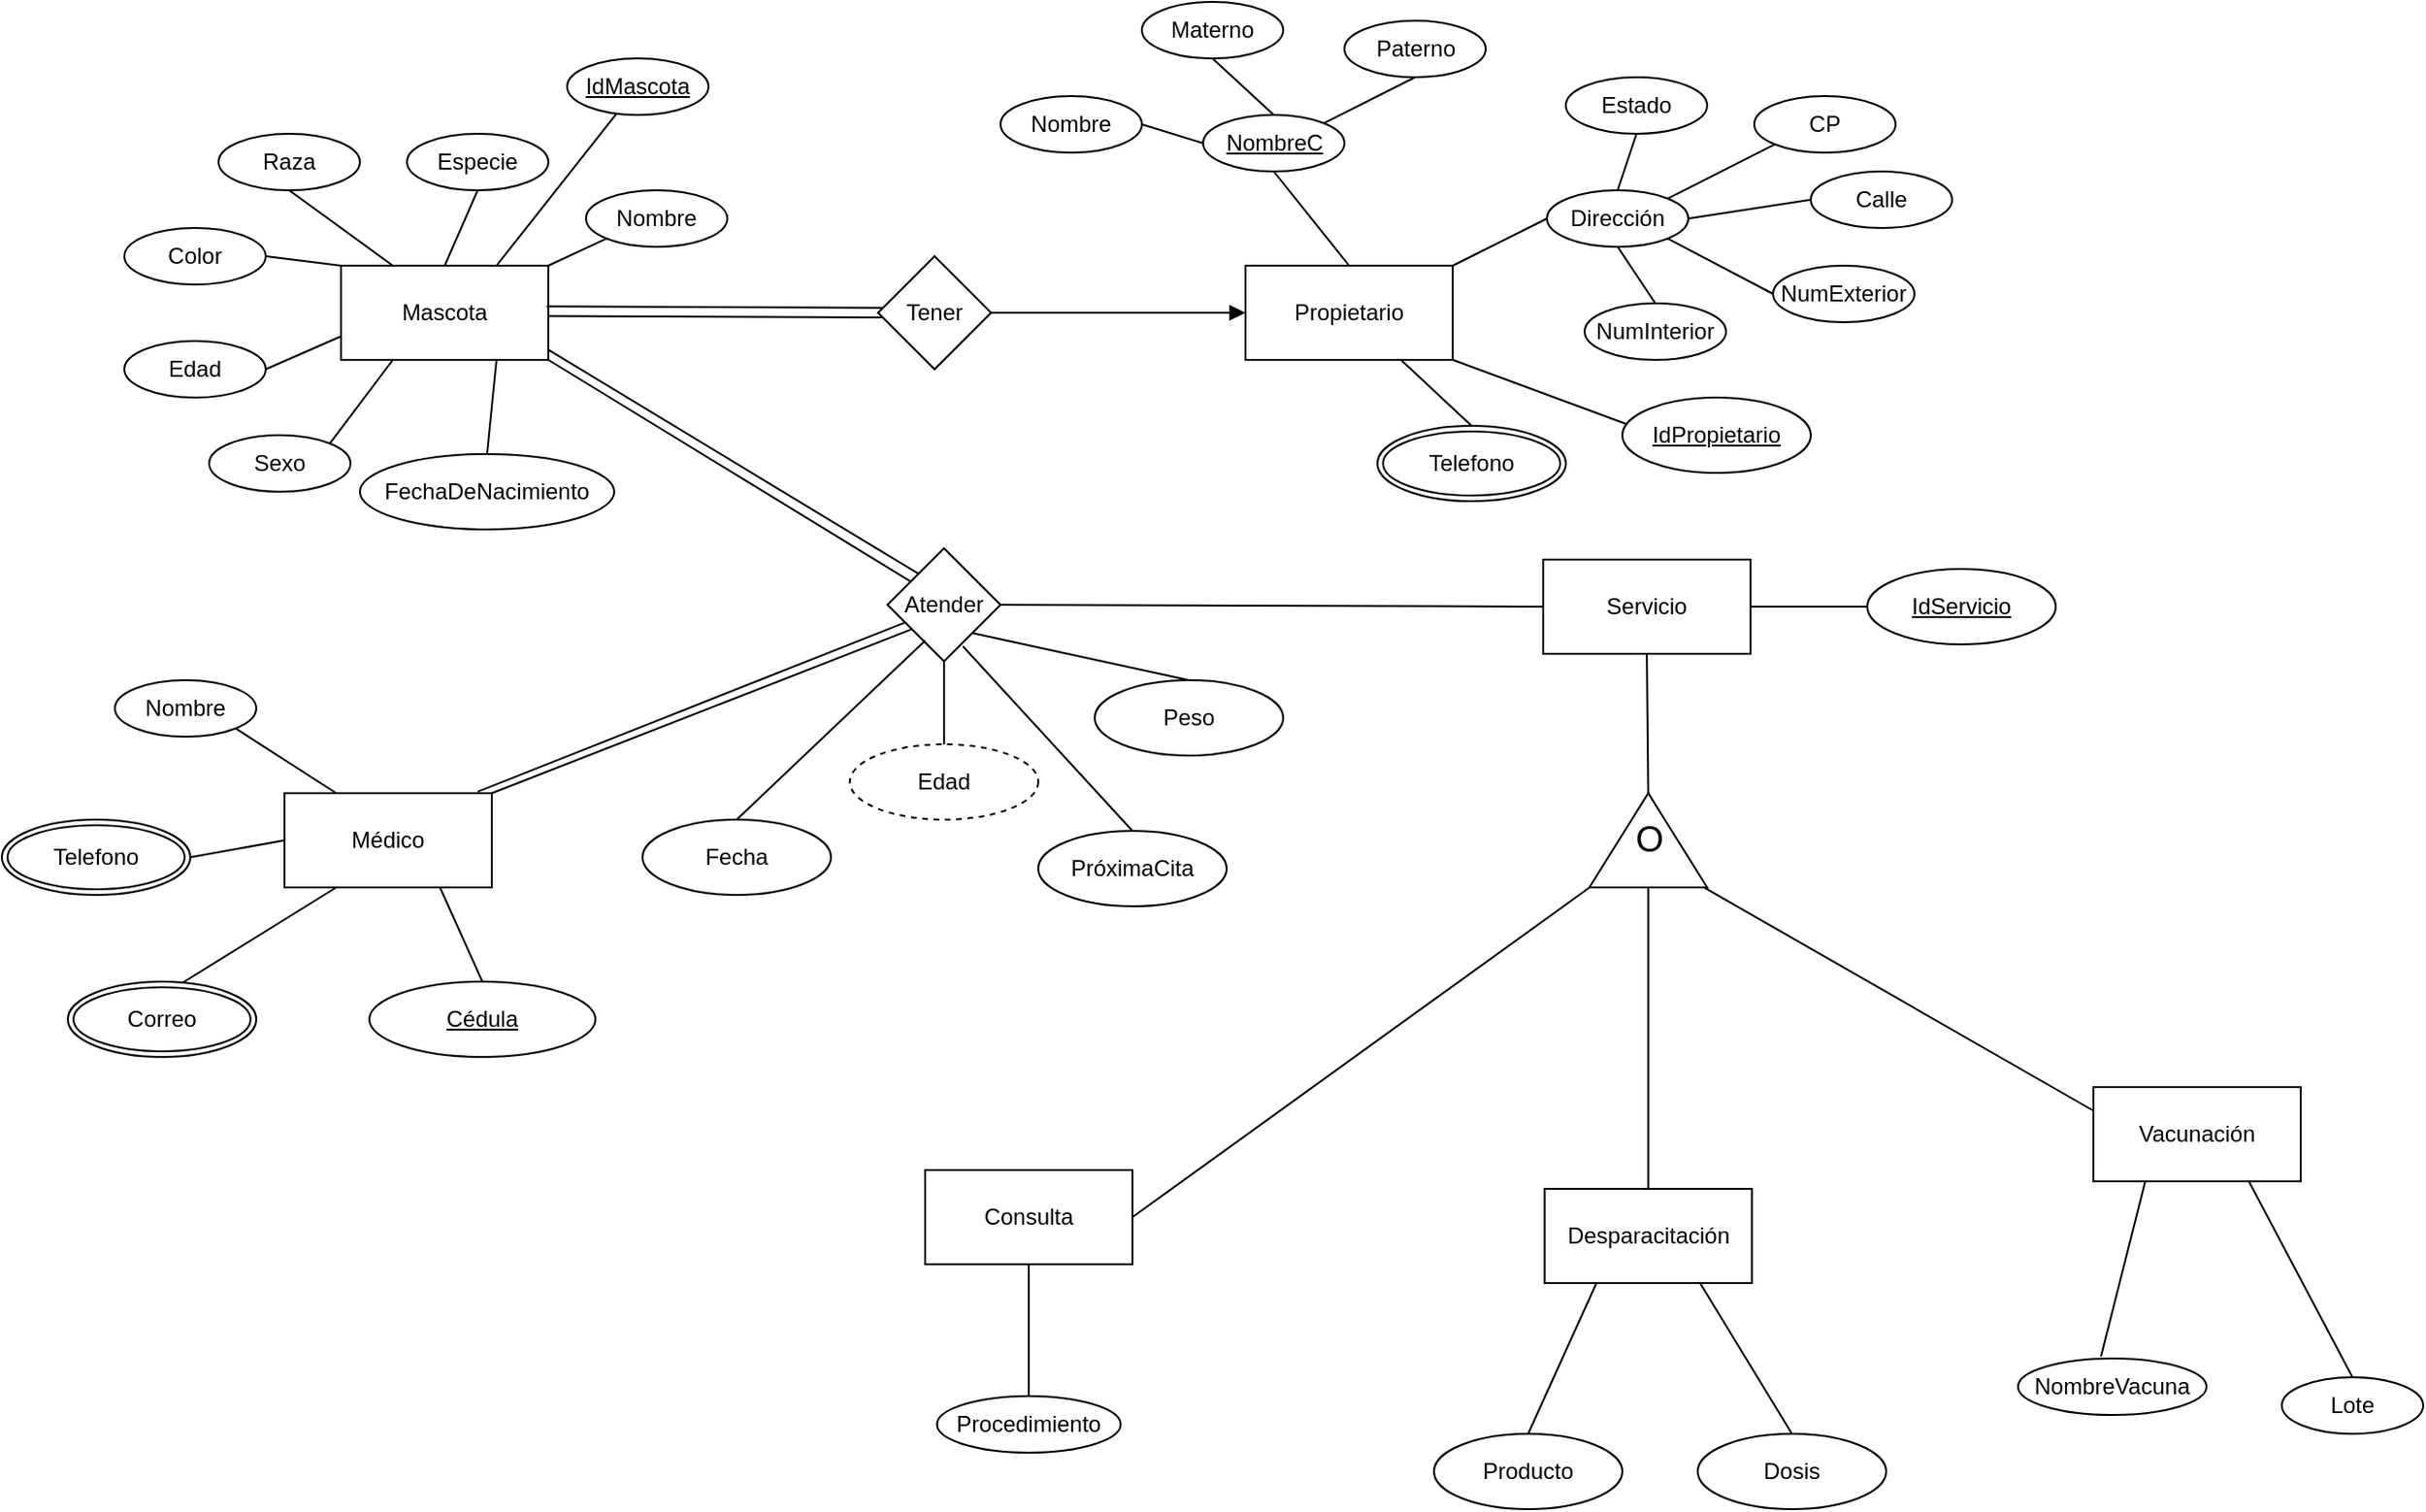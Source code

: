 <mxfile version="24.7.8">
  <diagram name="Página-1" id="Kzz4A9cAKwC3pgu_2hy6">
    <mxGraphModel dx="1114" dy="1491" grid="1" gridSize="10" guides="1" tooltips="1" connect="1" arrows="1" fold="1" page="1" pageScale="1" pageWidth="1169" pageHeight="827" math="0" shadow="0">
      <root>
        <mxCell id="0" />
        <mxCell id="1" parent="0" />
        <mxCell id="6s5KsR02kv11YuWBgW1L-2" value="Mascota" style="html=1;whiteSpace=wrap;fillColor=none;" parent="1" vertex="1">
          <mxGeometry x="200" y="120" width="110" height="50" as="geometry" />
        </mxCell>
        <mxCell id="6s5KsR02kv11YuWBgW1L-3" value="Médico" style="html=1;whiteSpace=wrap;fillColor=none;" parent="1" vertex="1">
          <mxGeometry x="170" y="400" width="110" height="50" as="geometry" />
        </mxCell>
        <mxCell id="6s5KsR02kv11YuWBgW1L-4" value="Propietario" style="html=1;whiteSpace=wrap;fillColor=none;" parent="1" vertex="1">
          <mxGeometry x="680" y="120" width="110" height="50" as="geometry" />
        </mxCell>
        <mxCell id="6s5KsR02kv11YuWBgW1L-6" value="Nombre" style="ellipse;whiteSpace=wrap;html=1;fillColor=none;" parent="1" vertex="1">
          <mxGeometry x="330" y="80" width="75" height="30" as="geometry" />
        </mxCell>
        <mxCell id="6s5KsR02kv11YuWBgW1L-7" value="Especie" style="ellipse;whiteSpace=wrap;html=1;fillColor=none;" parent="1" vertex="1">
          <mxGeometry x="235" y="50" width="75" height="30" as="geometry" />
        </mxCell>
        <mxCell id="6s5KsR02kv11YuWBgW1L-9" value="Raza" style="ellipse;whiteSpace=wrap;html=1;fillColor=none;" parent="1" vertex="1">
          <mxGeometry x="135" y="50" width="75" height="30" as="geometry" />
        </mxCell>
        <mxCell id="6s5KsR02kv11YuWBgW1L-10" value="Color&lt;span style=&quot;color: rgba(0, 0, 0, 0); font-family: monospace; font-size: 0px; text-align: start; text-wrap: nowrap;&quot;&gt;%3CmxGraphModel%3E%3Croot%3E%3CmxCell%20id%3D%220%22%2F%3E%3CmxCell%20id%3D%221%22%20parent%3D%220%22%2F%3E%3CmxCell%20id%3D%222%22%20value%3D%22Nombre%22%20style%3D%22ellipse%3BwhiteSpace%3Dwrap%3Bhtml%3D1%3BfillColor%3Dnone%3B%22%20vertex%3D%221%22%20parent%3D%221%22%3E%3CmxGeometry%20x%3D%22185%22%20y%3D%2260%22%20width%3D%2275%22%20height%3D%2230%22%20as%3D%22geometry%22%2F%3E%3C%2FmxCell%3E%3C%2Froot%3E%3C%2FmxGraphModel%3E&lt;/span&gt;" style="ellipse;whiteSpace=wrap;html=1;fillColor=none;" parent="1" vertex="1">
          <mxGeometry x="85" y="100" width="75" height="30" as="geometry" />
        </mxCell>
        <mxCell id="6s5KsR02kv11YuWBgW1L-11" value="Sexo" style="ellipse;whiteSpace=wrap;html=1;fillColor=none;" parent="1" vertex="1">
          <mxGeometry x="130" y="210" width="75" height="30" as="geometry" />
        </mxCell>
        <mxCell id="6s5KsR02kv11YuWBgW1L-12" value="FechaDeNacimiento" style="ellipse;whiteSpace=wrap;html=1;fillColor=none;" parent="1" vertex="1">
          <mxGeometry x="210" y="220" width="135" height="40" as="geometry" />
        </mxCell>
        <mxCell id="6s5KsR02kv11YuWBgW1L-13" value="Edad" style="ellipse;whiteSpace=wrap;html=1;fillColor=none;" parent="1" vertex="1">
          <mxGeometry x="85" y="160" width="75" height="30" as="geometry" />
        </mxCell>
        <mxCell id="6s5KsR02kv11YuWBgW1L-14" value="&lt;u&gt;NombreC&lt;/u&gt;" style="ellipse;whiteSpace=wrap;html=1;fillColor=none;" parent="1" vertex="1">
          <mxGeometry x="657.5" y="40" width="75" height="30" as="geometry" />
        </mxCell>
        <mxCell id="6s5KsR02kv11YuWBgW1L-16" value="Dirección&lt;span style=&quot;color: rgba(0, 0, 0, 0); font-family: monospace; font-size: 0px; text-align: start; text-wrap: nowrap;&quot;&gt;%3CmxGraphModel%3E%3Croot%3E%3CmxCell%20id%3D%220%22%2F%3E%3CmxCell%20id%3D%221%22%20parent%3D%220%22%2F%3E%3CmxCell%20id%3D%222%22%20value%3D%22Nombre%22%20style%3D%22ellipse%3BwhiteSpace%3Dwrap%3Bhtml%3D1%3BfillColor%3Dnone%3B%22%20vertex%3D%221%22%20parent%3D%221%22%3E%3CmxGeometry%20x%3D%22660%22%20y%3D%2260%22%20width%3D%2275%22%20height%3D%2230%22%20as%3D%22geometry%22%2F%3E%3C%2FmxCell%3E%3C%2Froot%3E%3C%2FmxGraphModel%3E&lt;/span&gt;" style="ellipse;whiteSpace=wrap;html=1;fillColor=none;" parent="1" vertex="1">
          <mxGeometry x="840" y="80" width="75" height="30" as="geometry" />
        </mxCell>
        <mxCell id="6s5KsR02kv11YuWBgW1L-20" value="Nombre" style="ellipse;whiteSpace=wrap;html=1;fillColor=none;" parent="1" vertex="1">
          <mxGeometry x="80" y="340" width="75" height="30" as="geometry" />
        </mxCell>
        <mxCell id="6s5KsR02kv11YuWBgW1L-21" value="&lt;u&gt;Cédula&lt;/u&gt;" style="ellipse;whiteSpace=wrap;html=1;fillColor=none;" parent="1" vertex="1">
          <mxGeometry x="215" y="500" width="120" height="40" as="geometry" />
        </mxCell>
        <mxCell id="OG9TC6bBEFWWvDzXNbHQ-10" style="edgeStyle=orthogonalEdgeStyle;rounded=0;orthogonalLoop=1;jettySize=auto;html=1;entryX=0;entryY=0.5;entryDx=0;entryDy=0;endArrow=none;endFill=0;" edge="1" parent="1" source="6s5KsR02kv11YuWBgW1L-25" target="OG9TC6bBEFWWvDzXNbHQ-9">
          <mxGeometry relative="1" as="geometry">
            <Array as="points">
              <mxPoint x="970" y="301" />
              <mxPoint x="970" y="301" />
            </Array>
          </mxGeometry>
        </mxCell>
        <mxCell id="6s5KsR02kv11YuWBgW1L-25" value="Servicio" style="html=1;whiteSpace=wrap;fillColor=none;" parent="1" vertex="1">
          <mxGeometry x="838" y="276" width="110" height="50" as="geometry" />
        </mxCell>
        <mxCell id="6s5KsR02kv11YuWBgW1L-26" value="&lt;font style=&quot;font-size: 19px;&quot;&gt;O&lt;/font&gt;" style="triangle;whiteSpace=wrap;html=1;direction=north;fillColor=none;" parent="1" vertex="1">
          <mxGeometry x="862.5" y="400" width="62.5" height="50" as="geometry" />
        </mxCell>
        <mxCell id="6s5KsR02kv11YuWBgW1L-29" value="Consulta" style="html=1;whiteSpace=wrap;fillColor=none;" parent="1" vertex="1">
          <mxGeometry x="510" y="600" width="110" height="50" as="geometry" />
        </mxCell>
        <mxCell id="6s5KsR02kv11YuWBgW1L-30" value="Nombre" style="ellipse;whiteSpace=wrap;html=1;fillColor=none;" parent="1" vertex="1">
          <mxGeometry x="550" y="30" width="75" height="30" as="geometry" />
        </mxCell>
        <mxCell id="6s5KsR02kv11YuWBgW1L-31" value="Materno" style="ellipse;whiteSpace=wrap;html=1;fillColor=none;" parent="1" vertex="1">
          <mxGeometry x="625" y="-20" width="75" height="30" as="geometry" />
        </mxCell>
        <mxCell id="6s5KsR02kv11YuWBgW1L-32" value="Paterno" style="ellipse;whiteSpace=wrap;html=1;fillColor=none;" parent="1" vertex="1">
          <mxGeometry x="732.5" y="-10" width="75" height="30" as="geometry" />
        </mxCell>
        <mxCell id="6s5KsR02kv11YuWBgW1L-34" value="Desparacitación" style="html=1;whiteSpace=wrap;fillColor=none;" parent="1" vertex="1">
          <mxGeometry x="838.75" y="610" width="110" height="50" as="geometry" />
        </mxCell>
        <mxCell id="6s5KsR02kv11YuWBgW1L-35" value="Vacunación" style="html=1;whiteSpace=wrap;fillColor=none;" parent="1" vertex="1">
          <mxGeometry x="1130" y="556" width="110" height="50" as="geometry" />
        </mxCell>
        <mxCell id="6s5KsR02kv11YuWBgW1L-39" value="Procedimiento" style="ellipse;whiteSpace=wrap;html=1;fillColor=none;" parent="1" vertex="1">
          <mxGeometry x="516.25" y="720" width="97.5" height="30" as="geometry" />
        </mxCell>
        <mxCell id="6s5KsR02kv11YuWBgW1L-48" value="Lote&lt;span style=&quot;color: rgba(0, 0, 0, 0); font-family: monospace; font-size: 0px; text-align: start; text-wrap: nowrap;&quot;&gt;%3CmxGraphModel%3E%3Croot%3E%3CmxCell%20id%3D%220%22%2F%3E%3CmxCell%20id%3D%221%22%20parent%3D%220%22%2F%3E%3CmxCell%20id%3D%222%22%20value%3D%22Fecha%22%20style%3D%22ellipse%3BwhiteSpace%3Dwrap%3Bhtml%3D1%3BfillColor%3Dnone%3B%22%20vertex%3D%221%22%20parent%3D%221%22%3E%3CmxGeometry%20x%3D%221110%22%20y%3D%22240%22%20width%3D%2275%22%20height%3D%2230%22%20as%3D%22geometry%22%2F%3E%3C%2FmxCell%3E%3C%2Froot%3E%3C%2FmxGraphModel%3E&lt;/span&gt;" style="ellipse;whiteSpace=wrap;html=1;fillColor=none;" parent="1" vertex="1">
          <mxGeometry x="1230" y="710" width="75" height="30" as="geometry" />
        </mxCell>
        <mxCell id="6s5KsR02kv11YuWBgW1L-52" value="NombreVacuna" style="ellipse;whiteSpace=wrap;html=1;fillColor=none;" parent="1" vertex="1">
          <mxGeometry x="1090" y="700" width="100" height="30" as="geometry" />
        </mxCell>
        <mxCell id="6s5KsR02kv11YuWBgW1L-53" value="Estado" style="ellipse;whiteSpace=wrap;html=1;fillColor=none;" parent="1" vertex="1">
          <mxGeometry x="850" y="20" width="75" height="30" as="geometry" />
        </mxCell>
        <mxCell id="6s5KsR02kv11YuWBgW1L-54" value="CP" style="ellipse;whiteSpace=wrap;html=1;fillColor=none;" parent="1" vertex="1">
          <mxGeometry x="950" y="30" width="75" height="30" as="geometry" />
        </mxCell>
        <mxCell id="6s5KsR02kv11YuWBgW1L-55" value="Calle" style="ellipse;whiteSpace=wrap;html=1;fillColor=none;" parent="1" vertex="1">
          <mxGeometry x="980" y="70" width="75" height="30" as="geometry" />
        </mxCell>
        <mxCell id="6s5KsR02kv11YuWBgW1L-56" value="NumInterior" style="ellipse;whiteSpace=wrap;html=1;fillColor=none;" parent="1" vertex="1">
          <mxGeometry x="860" y="140" width="75" height="30" as="geometry" />
        </mxCell>
        <mxCell id="6s5KsR02kv11YuWBgW1L-57" value="NumExterior" style="ellipse;whiteSpace=wrap;html=1;fillColor=none;" parent="1" vertex="1">
          <mxGeometry x="960" y="120" width="75" height="30" as="geometry" />
        </mxCell>
        <mxCell id="6s5KsR02kv11YuWBgW1L-58" value="" style="endArrow=none;html=1;rounded=0;entryX=0.5;entryY=1;entryDx=0;entryDy=0;exitX=1;exitY=0;exitDx=0;exitDy=0;" parent="1" source="6s5KsR02kv11YuWBgW1L-14" target="6s5KsR02kv11YuWBgW1L-32" edge="1">
          <mxGeometry width="50" height="50" relative="1" as="geometry">
            <mxPoint x="593.75" y="110" as="sourcePoint" />
            <mxPoint x="643.75" y="60" as="targetPoint" />
          </mxGeometry>
        </mxCell>
        <mxCell id="6s5KsR02kv11YuWBgW1L-59" value="" style="endArrow=none;html=1;rounded=0;exitX=0;exitY=0.5;exitDx=0;exitDy=0;entryX=1;entryY=0.5;entryDx=0;entryDy=0;" parent="1" source="6s5KsR02kv11YuWBgW1L-14" target="6s5KsR02kv11YuWBgW1L-30" edge="1">
          <mxGeometry width="50" height="50" relative="1" as="geometry">
            <mxPoint x="680" y="70" as="sourcePoint" />
            <mxPoint x="730" y="20" as="targetPoint" />
          </mxGeometry>
        </mxCell>
        <mxCell id="6s5KsR02kv11YuWBgW1L-60" value="" style="endArrow=none;html=1;rounded=0;entryX=0.5;entryY=1;entryDx=0;entryDy=0;exitX=0.5;exitY=0;exitDx=0;exitDy=0;" parent="1" source="6s5KsR02kv11YuWBgW1L-14" target="6s5KsR02kv11YuWBgW1L-31" edge="1">
          <mxGeometry width="50" height="50" relative="1" as="geometry">
            <mxPoint x="680" y="70" as="sourcePoint" />
            <mxPoint x="730" y="20" as="targetPoint" />
          </mxGeometry>
        </mxCell>
        <mxCell id="6s5KsR02kv11YuWBgW1L-61" value="" style="endArrow=none;html=1;rounded=0;entryX=0.5;entryY=1;entryDx=0;entryDy=0;exitX=0.5;exitY=0;exitDx=0;exitDy=0;" parent="1" source="6s5KsR02kv11YuWBgW1L-16" target="6s5KsR02kv11YuWBgW1L-53" edge="1">
          <mxGeometry width="50" height="50" relative="1" as="geometry">
            <mxPoint x="850" y="110" as="sourcePoint" />
            <mxPoint x="900" y="60" as="targetPoint" />
          </mxGeometry>
        </mxCell>
        <mxCell id="6s5KsR02kv11YuWBgW1L-62" value="" style="endArrow=none;html=1;rounded=0;entryX=0;entryY=1;entryDx=0;entryDy=0;exitX=1;exitY=0;exitDx=0;exitDy=0;" parent="1" source="6s5KsR02kv11YuWBgW1L-16" target="6s5KsR02kv11YuWBgW1L-54" edge="1">
          <mxGeometry width="50" height="50" relative="1" as="geometry">
            <mxPoint x="920" y="120" as="sourcePoint" />
            <mxPoint x="970" y="70" as="targetPoint" />
          </mxGeometry>
        </mxCell>
        <mxCell id="6s5KsR02kv11YuWBgW1L-63" value="" style="endArrow=none;html=1;rounded=0;entryX=0;entryY=0.5;entryDx=0;entryDy=0;exitX=1;exitY=0.5;exitDx=0;exitDy=0;" parent="1" source="6s5KsR02kv11YuWBgW1L-16" target="6s5KsR02kv11YuWBgW1L-55" edge="1">
          <mxGeometry width="50" height="50" relative="1" as="geometry">
            <mxPoint x="920" y="120" as="sourcePoint" />
            <mxPoint x="970" y="70" as="targetPoint" />
          </mxGeometry>
        </mxCell>
        <mxCell id="6s5KsR02kv11YuWBgW1L-64" value="" style="endArrow=none;html=1;rounded=0;exitX=1;exitY=1;exitDx=0;exitDy=0;entryX=0;entryY=0.5;entryDx=0;entryDy=0;" parent="1" source="6s5KsR02kv11YuWBgW1L-16" target="6s5KsR02kv11YuWBgW1L-57" edge="1">
          <mxGeometry width="50" height="50" relative="1" as="geometry">
            <mxPoint x="920" y="120" as="sourcePoint" />
            <mxPoint x="970" y="70" as="targetPoint" />
          </mxGeometry>
        </mxCell>
        <mxCell id="6s5KsR02kv11YuWBgW1L-65" value="" style="endArrow=none;html=1;rounded=0;entryX=0.5;entryY=1;entryDx=0;entryDy=0;exitX=0.5;exitY=0;exitDx=0;exitDy=0;" parent="1" source="6s5KsR02kv11YuWBgW1L-56" target="6s5KsR02kv11YuWBgW1L-16" edge="1">
          <mxGeometry width="50" height="50" relative="1" as="geometry">
            <mxPoint x="890" y="150" as="sourcePoint" />
            <mxPoint x="940" y="100" as="targetPoint" />
          </mxGeometry>
        </mxCell>
        <mxCell id="6s5KsR02kv11YuWBgW1L-66" value="" style="endArrow=none;html=1;rounded=0;entryX=0;entryY=1;entryDx=0;entryDy=0;exitX=1;exitY=0;exitDx=0;exitDy=0;" parent="1" source="6s5KsR02kv11YuWBgW1L-2" target="6s5KsR02kv11YuWBgW1L-6" edge="1">
          <mxGeometry width="50" height="50" relative="1" as="geometry">
            <mxPoint x="250" y="150" as="sourcePoint" />
            <mxPoint x="300" y="100" as="targetPoint" />
          </mxGeometry>
        </mxCell>
        <mxCell id="6s5KsR02kv11YuWBgW1L-67" value="" style="endArrow=none;html=1;rounded=0;entryX=0.5;entryY=1;entryDx=0;entryDy=0;exitX=0.5;exitY=0;exitDx=0;exitDy=0;" parent="1" source="6s5KsR02kv11YuWBgW1L-2" target="6s5KsR02kv11YuWBgW1L-7" edge="1">
          <mxGeometry width="50" height="50" relative="1" as="geometry">
            <mxPoint x="270" y="130" as="sourcePoint" />
            <mxPoint x="320" y="80" as="targetPoint" />
          </mxGeometry>
        </mxCell>
        <mxCell id="6s5KsR02kv11YuWBgW1L-68" value="" style="endArrow=none;html=1;rounded=0;exitX=0.5;exitY=1;exitDx=0;exitDy=0;entryX=0.25;entryY=0;entryDx=0;entryDy=0;" parent="1" source="6s5KsR02kv11YuWBgW1L-9" target="6s5KsR02kv11YuWBgW1L-2" edge="1">
          <mxGeometry width="50" height="50" relative="1" as="geometry">
            <mxPoint x="180" y="130" as="sourcePoint" />
            <mxPoint x="230" y="80" as="targetPoint" />
          </mxGeometry>
        </mxCell>
        <mxCell id="6s5KsR02kv11YuWBgW1L-69" value="" style="endArrow=none;html=1;rounded=0;exitX=1;exitY=0.5;exitDx=0;exitDy=0;entryX=0;entryY=0;entryDx=0;entryDy=0;" parent="1" source="6s5KsR02kv11YuWBgW1L-10" target="6s5KsR02kv11YuWBgW1L-2" edge="1">
          <mxGeometry width="50" height="50" relative="1" as="geometry">
            <mxPoint x="160" y="140" as="sourcePoint" />
            <mxPoint x="210" y="90" as="targetPoint" />
            <Array as="points">
              <mxPoint x="200" y="120" />
            </Array>
          </mxGeometry>
        </mxCell>
        <mxCell id="6s5KsR02kv11YuWBgW1L-70" value="" style="endArrow=none;html=1;rounded=0;exitX=1;exitY=0.5;exitDx=0;exitDy=0;entryX=0;entryY=0.75;entryDx=0;entryDy=0;" parent="1" source="6s5KsR02kv11YuWBgW1L-13" target="6s5KsR02kv11YuWBgW1L-2" edge="1">
          <mxGeometry width="50" height="50" relative="1" as="geometry">
            <mxPoint x="150" y="190" as="sourcePoint" />
            <mxPoint x="200" y="140" as="targetPoint" />
          </mxGeometry>
        </mxCell>
        <mxCell id="6s5KsR02kv11YuWBgW1L-71" value="" style="endArrow=none;html=1;rounded=0;exitX=1;exitY=0;exitDx=0;exitDy=0;entryX=0.25;entryY=1;entryDx=0;entryDy=0;" parent="1" source="6s5KsR02kv11YuWBgW1L-11" target="6s5KsR02kv11YuWBgW1L-2" edge="1">
          <mxGeometry width="50" height="50" relative="1" as="geometry">
            <mxPoint x="190" y="230" as="sourcePoint" />
            <mxPoint x="240" y="180" as="targetPoint" />
          </mxGeometry>
        </mxCell>
        <mxCell id="6s5KsR02kv11YuWBgW1L-72" value="" style="endArrow=none;html=1;rounded=0;entryX=0.75;entryY=1;entryDx=0;entryDy=0;exitX=0.5;exitY=0;exitDx=0;exitDy=0;" parent="1" source="6s5KsR02kv11YuWBgW1L-12" target="6s5KsR02kv11YuWBgW1L-2" edge="1">
          <mxGeometry width="50" height="50" relative="1" as="geometry">
            <mxPoint x="250" y="230" as="sourcePoint" />
            <mxPoint x="300" y="180" as="targetPoint" />
          </mxGeometry>
        </mxCell>
        <mxCell id="6s5KsR02kv11YuWBgW1L-74" value="" style="endArrow=none;html=1;rounded=0;exitX=1;exitY=1;exitDx=0;exitDy=0;entryX=0.25;entryY=0;entryDx=0;entryDy=0;" parent="1" source="6s5KsR02kv11YuWBgW1L-20" target="6s5KsR02kv11YuWBgW1L-3" edge="1">
          <mxGeometry width="50" height="50" relative="1" as="geometry">
            <mxPoint x="200" y="430" as="sourcePoint" />
            <mxPoint x="250" y="380" as="targetPoint" />
          </mxGeometry>
        </mxCell>
        <mxCell id="6s5KsR02kv11YuWBgW1L-75" value="" style="endArrow=none;html=1;rounded=0;exitX=1;exitY=0.5;exitDx=0;exitDy=0;entryX=0;entryY=0.5;entryDx=0;entryDy=0;" parent="1" source="OG9TC6bBEFWWvDzXNbHQ-8" target="6s5KsR02kv11YuWBgW1L-3" edge="1">
          <mxGeometry width="50" height="50" relative="1" as="geometry">
            <mxPoint x="110" y="442.5" as="sourcePoint" />
            <mxPoint x="240" y="400" as="targetPoint" />
          </mxGeometry>
        </mxCell>
        <mxCell id="6s5KsR02kv11YuWBgW1L-76" value="" style="endArrow=none;html=1;rounded=0;exitX=0.57;exitY=0.075;exitDx=0;exitDy=0;entryX=0.25;entryY=1;entryDx=0;entryDy=0;exitPerimeter=0;" parent="1" source="OG9TC6bBEFWWvDzXNbHQ-25" target="6s5KsR02kv11YuWBgW1L-3" edge="1">
          <mxGeometry width="50" height="50" relative="1" as="geometry">
            <mxPoint x="137.5" y="490" as="sourcePoint" />
            <mxPoint x="250" y="440" as="targetPoint" />
          </mxGeometry>
        </mxCell>
        <mxCell id="6s5KsR02kv11YuWBgW1L-77" value="" style="endArrow=none;html=1;rounded=0;exitX=0.5;exitY=0;exitDx=0;exitDy=0;entryX=0.75;entryY=1;entryDx=0;entryDy=0;" parent="1" source="6s5KsR02kv11YuWBgW1L-21" target="6s5KsR02kv11YuWBgW1L-3" edge="1">
          <mxGeometry width="50" height="50" relative="1" as="geometry">
            <mxPoint x="240" y="490" as="sourcePoint" />
            <mxPoint x="290" y="440" as="targetPoint" />
          </mxGeometry>
        </mxCell>
        <mxCell id="6s5KsR02kv11YuWBgW1L-83" value="" style="endArrow=none;html=1;rounded=0;exitX=0.5;exitY=0;exitDx=0;exitDy=0;entryX=0.5;entryY=1;entryDx=0;entryDy=0;" parent="1" source="6s5KsR02kv11YuWBgW1L-39" target="6s5KsR02kv11YuWBgW1L-29" edge="1">
          <mxGeometry width="50" height="50" relative="1" as="geometry">
            <mxPoint x="540" y="690" as="sourcePoint" />
            <mxPoint x="590" y="640" as="targetPoint" />
          </mxGeometry>
        </mxCell>
        <mxCell id="6s5KsR02kv11YuWBgW1L-85" value="" style="endArrow=none;html=1;rounded=0;entryX=0.25;entryY=1;entryDx=0;entryDy=0;exitX=0.5;exitY=0;exitDx=0;exitDy=0;" parent="1" source="OG9TC6bBEFWWvDzXNbHQ-14" target="6s5KsR02kv11YuWBgW1L-34" edge="1">
          <mxGeometry width="50" height="50" relative="1" as="geometry">
            <mxPoint x="817.5" y="730" as="sourcePoint" />
            <mxPoint x="905" y="680" as="targetPoint" />
          </mxGeometry>
        </mxCell>
        <mxCell id="6s5KsR02kv11YuWBgW1L-93" value="Tener" style="rhombus;whiteSpace=wrap;html=1;fillColor=none;" parent="1" vertex="1">
          <mxGeometry x="485" y="115" width="60" height="60" as="geometry" />
        </mxCell>
        <mxCell id="6s5KsR02kv11YuWBgW1L-94" value="" style="endArrow=none;html=1;rounded=0;entryX=0.037;entryY=0.457;entryDx=0;entryDy=0;entryPerimeter=0;exitX=0.992;exitY=0.432;exitDx=0;exitDy=0;exitPerimeter=0;" parent="1" source="6s5KsR02kv11YuWBgW1L-2" target="6s5KsR02kv11YuWBgW1L-93" edge="1">
          <mxGeometry width="50" height="50" relative="1" as="geometry">
            <mxPoint x="350" y="150" as="sourcePoint" />
            <mxPoint x="520" y="190" as="targetPoint" />
          </mxGeometry>
        </mxCell>
        <mxCell id="6s5KsR02kv11YuWBgW1L-95" value="" style="endArrow=none;html=1;rounded=0;entryX=0.036;entryY=0.541;entryDx=0;entryDy=0;entryPerimeter=0;exitX=1.001;exitY=0.535;exitDx=0;exitDy=0;exitPerimeter=0;" parent="1" source="6s5KsR02kv11YuWBgW1L-2" target="6s5KsR02kv11YuWBgW1L-93" edge="1">
          <mxGeometry width="50" height="50" relative="1" as="geometry">
            <mxPoint x="310" y="150" as="sourcePoint" />
            <mxPoint x="488" y="150" as="targetPoint" />
          </mxGeometry>
        </mxCell>
        <mxCell id="6s5KsR02kv11YuWBgW1L-96" value="" style="endArrow=block;html=1;rounded=0;endFill=1;entryX=0;entryY=0.5;entryDx=0;entryDy=0;exitX=1;exitY=0.5;exitDx=0;exitDy=0;" parent="1" source="6s5KsR02kv11YuWBgW1L-93" target="6s5KsR02kv11YuWBgW1L-4" edge="1">
          <mxGeometry width="50" height="50" relative="1" as="geometry">
            <mxPoint x="600" y="200" as="sourcePoint" />
            <mxPoint x="650" y="150" as="targetPoint" />
          </mxGeometry>
        </mxCell>
        <mxCell id="6s5KsR02kv11YuWBgW1L-102" value="Atender" style="rhombus;whiteSpace=wrap;html=1;fillColor=none;" parent="1" vertex="1">
          <mxGeometry x="490" y="270" width="60" height="60" as="geometry" />
        </mxCell>
        <mxCell id="6s5KsR02kv11YuWBgW1L-103" value="" style="endArrow=none;html=1;rounded=0;entryX=1;entryY=0.5;entryDx=0;entryDy=0;exitX=0;exitY=0.5;exitDx=0;exitDy=0;" parent="1" source="6s5KsR02kv11YuWBgW1L-25" target="6s5KsR02kv11YuWBgW1L-102" edge="1">
          <mxGeometry width="50" height="50" relative="1" as="geometry">
            <mxPoint x="550" y="320" as="sourcePoint" />
            <mxPoint x="600" y="270" as="targetPoint" />
          </mxGeometry>
        </mxCell>
        <mxCell id="6s5KsR02kv11YuWBgW1L-104" value="" style="endArrow=none;html=1;rounded=0;entryX=0.149;entryY=0.659;entryDx=0;entryDy=0;entryPerimeter=0;exitX=0.932;exitY=-0.016;exitDx=0;exitDy=0;exitPerimeter=0;" parent="1" source="6s5KsR02kv11YuWBgW1L-3" target="6s5KsR02kv11YuWBgW1L-102" edge="1">
          <mxGeometry width="50" height="50" relative="1" as="geometry">
            <mxPoint x="420" y="300" as="sourcePoint" />
            <mxPoint x="470" y="250" as="targetPoint" />
          </mxGeometry>
        </mxCell>
        <mxCell id="6s5KsR02kv11YuWBgW1L-105" value="" style="endArrow=none;html=1;rounded=0;entryX=0.211;entryY=0.718;entryDx=0;entryDy=0;exitX=1;exitY=0;exitDx=0;exitDy=0;entryPerimeter=0;" parent="1" source="6s5KsR02kv11YuWBgW1L-3" target="6s5KsR02kv11YuWBgW1L-102" edge="1">
          <mxGeometry width="50" height="50" relative="1" as="geometry">
            <mxPoint x="500" y="280" as="sourcePoint" />
            <mxPoint x="550" y="230" as="targetPoint" />
          </mxGeometry>
        </mxCell>
        <mxCell id="6s5KsR02kv11YuWBgW1L-106" value="" style="endArrow=none;html=1;rounded=0;entryX=1;entryY=1;entryDx=0;entryDy=0;exitX=0.206;exitY=0.294;exitDx=0;exitDy=0;exitPerimeter=0;" parent="1" source="6s5KsR02kv11YuWBgW1L-102" target="6s5KsR02kv11YuWBgW1L-2" edge="1">
          <mxGeometry width="50" height="50" relative="1" as="geometry">
            <mxPoint x="420" y="210" as="sourcePoint" />
            <mxPoint x="470" y="160" as="targetPoint" />
          </mxGeometry>
        </mxCell>
        <mxCell id="6s5KsR02kv11YuWBgW1L-107" value="" style="endArrow=none;html=1;rounded=0;entryX=1.003;entryY=0.896;entryDx=0;entryDy=0;exitX=0.279;exitY=0.229;exitDx=0;exitDy=0;exitPerimeter=0;entryPerimeter=0;" parent="1" source="6s5KsR02kv11YuWBgW1L-102" target="6s5KsR02kv11YuWBgW1L-2" edge="1">
          <mxGeometry width="50" height="50" relative="1" as="geometry">
            <mxPoint x="420" y="210" as="sourcePoint" />
            <mxPoint x="470" y="160" as="targetPoint" />
          </mxGeometry>
        </mxCell>
        <mxCell id="6s5KsR02kv11YuWBgW1L-109" value="" style="endArrow=none;html=1;rounded=0;entryX=0.5;entryY=1;entryDx=0;entryDy=0;exitX=0.5;exitY=0;exitDx=0;exitDy=0;" parent="1" source="6s5KsR02kv11YuWBgW1L-4" target="6s5KsR02kv11YuWBgW1L-14" edge="1">
          <mxGeometry width="50" height="50" relative="1" as="geometry">
            <mxPoint x="690" y="170" as="sourcePoint" />
            <mxPoint x="740" y="120" as="targetPoint" />
          </mxGeometry>
        </mxCell>
        <mxCell id="6s5KsR02kv11YuWBgW1L-110" value="" style="endArrow=none;html=1;rounded=0;entryX=0.5;entryY=0;entryDx=0;entryDy=0;exitX=0.75;exitY=1;exitDx=0;exitDy=0;" parent="1" source="6s5KsR02kv11YuWBgW1L-4" target="OG9TC6bBEFWWvDzXNbHQ-7" edge="1">
          <mxGeometry width="50" height="50" relative="1" as="geometry">
            <mxPoint x="690" y="170" as="sourcePoint" />
            <mxPoint x="797.5" y="205" as="targetPoint" />
          </mxGeometry>
        </mxCell>
        <mxCell id="6s5KsR02kv11YuWBgW1L-111" value="" style="endArrow=none;html=1;rounded=0;entryX=0;entryY=0.5;entryDx=0;entryDy=0;exitX=1;exitY=0;exitDx=0;exitDy=0;" parent="1" source="6s5KsR02kv11YuWBgW1L-4" target="6s5KsR02kv11YuWBgW1L-16" edge="1">
          <mxGeometry width="50" height="50" relative="1" as="geometry">
            <mxPoint x="690" y="170" as="sourcePoint" />
            <mxPoint x="740" y="120" as="targetPoint" />
          </mxGeometry>
        </mxCell>
        <mxCell id="6s5KsR02kv11YuWBgW1L-112" value="" style="endArrow=none;html=1;rounded=0;entryX=0.5;entryY=1;entryDx=0;entryDy=0;exitX=1;exitY=0.5;exitDx=0;exitDy=0;" parent="1" source="6s5KsR02kv11YuWBgW1L-26" target="6s5KsR02kv11YuWBgW1L-25" edge="1">
          <mxGeometry width="50" height="50" relative="1" as="geometry">
            <mxPoint x="860" y="430" as="sourcePoint" />
            <mxPoint x="910" y="380" as="targetPoint" />
          </mxGeometry>
        </mxCell>
        <mxCell id="6s5KsR02kv11YuWBgW1L-113" value="" style="endArrow=none;html=1;rounded=0;entryX=0.002;entryY=0.005;entryDx=0;entryDy=0;entryPerimeter=0;exitX=1;exitY=0.5;exitDx=0;exitDy=0;" parent="1" source="6s5KsR02kv11YuWBgW1L-29" target="6s5KsR02kv11YuWBgW1L-26" edge="1">
          <mxGeometry width="50" height="50" relative="1" as="geometry">
            <mxPoint x="760" y="580" as="sourcePoint" />
            <mxPoint x="810" y="530" as="targetPoint" />
          </mxGeometry>
        </mxCell>
        <mxCell id="6s5KsR02kv11YuWBgW1L-114" value="" style="endArrow=none;html=1;rounded=0;entryX=0;entryY=0.5;entryDx=0;entryDy=0;exitX=0.5;exitY=0;exitDx=0;exitDy=0;" parent="1" source="6s5KsR02kv11YuWBgW1L-34" target="6s5KsR02kv11YuWBgW1L-26" edge="1">
          <mxGeometry width="50" height="50" relative="1" as="geometry">
            <mxPoint x="710" y="580" as="sourcePoint" />
            <mxPoint x="760" y="530" as="targetPoint" />
          </mxGeometry>
        </mxCell>
        <mxCell id="6s5KsR02kv11YuWBgW1L-115" value="" style="endArrow=none;html=1;rounded=0;exitX=0.002;exitY=0.971;exitDx=0;exitDy=0;exitPerimeter=0;entryX=0;entryY=0.25;entryDx=0;entryDy=0;" parent="1" source="6s5KsR02kv11YuWBgW1L-26" target="6s5KsR02kv11YuWBgW1L-35" edge="1">
          <mxGeometry width="50" height="50" relative="1" as="geometry">
            <mxPoint x="910" y="540" as="sourcePoint" />
            <mxPoint x="960" y="490" as="targetPoint" />
          </mxGeometry>
        </mxCell>
        <mxCell id="OG9TC6bBEFWWvDzXNbHQ-1" value="&lt;u&gt;IdMascota&lt;/u&gt;" style="ellipse;whiteSpace=wrap;html=1;fillColor=none;" vertex="1" parent="1">
          <mxGeometry x="320" y="10" width="75" height="30" as="geometry" />
        </mxCell>
        <mxCell id="OG9TC6bBEFWWvDzXNbHQ-7" value="Telefono" style="ellipse;shape=doubleEllipse;margin=3;whiteSpace=wrap;html=1;align=center;" vertex="1" parent="1">
          <mxGeometry x="750" y="205" width="100" height="40" as="geometry" />
        </mxCell>
        <mxCell id="OG9TC6bBEFWWvDzXNbHQ-8" value="Telefono" style="ellipse;shape=doubleEllipse;margin=3;whiteSpace=wrap;html=1;align=center;" vertex="1" parent="1">
          <mxGeometry x="20" y="414" width="100" height="40" as="geometry" />
        </mxCell>
        <mxCell id="OG9TC6bBEFWWvDzXNbHQ-9" value="IdServicio" style="ellipse;whiteSpace=wrap;html=1;align=center;fontStyle=4;" vertex="1" parent="1">
          <mxGeometry x="1010" y="281" width="100" height="40" as="geometry" />
        </mxCell>
        <mxCell id="OG9TC6bBEFWWvDzXNbHQ-12" value="Dosis" style="ellipse;whiteSpace=wrap;html=1;align=center;" vertex="1" parent="1">
          <mxGeometry x="920" y="740" width="100" height="40" as="geometry" />
        </mxCell>
        <mxCell id="OG9TC6bBEFWWvDzXNbHQ-13" value="" style="endArrow=none;html=1;rounded=0;exitX=0.75;exitY=1;exitDx=0;exitDy=0;entryX=0.5;entryY=0;entryDx=0;entryDy=0;" edge="1" parent="1" source="6s5KsR02kv11YuWBgW1L-34" target="OG9TC6bBEFWWvDzXNbHQ-12">
          <mxGeometry relative="1" as="geometry">
            <mxPoint x="970" y="659" as="sourcePoint" />
            <mxPoint x="1130" y="659" as="targetPoint" />
          </mxGeometry>
        </mxCell>
        <mxCell id="OG9TC6bBEFWWvDzXNbHQ-14" value="Producto" style="ellipse;whiteSpace=wrap;html=1;align=center;" vertex="1" parent="1">
          <mxGeometry x="780" y="740" width="100" height="40" as="geometry" />
        </mxCell>
        <mxCell id="OG9TC6bBEFWWvDzXNbHQ-15" value="" style="endArrow=none;html=1;rounded=0;exitX=0.25;exitY=1;exitDx=0;exitDy=0;entryX=0.44;entryY=-0.033;entryDx=0;entryDy=0;entryPerimeter=0;" edge="1" parent="1" source="6s5KsR02kv11YuWBgW1L-35" target="6s5KsR02kv11YuWBgW1L-52">
          <mxGeometry relative="1" as="geometry">
            <mxPoint x="1100" y="640" as="sourcePoint" />
            <mxPoint x="1139" y="710" as="targetPoint" />
          </mxGeometry>
        </mxCell>
        <mxCell id="OG9TC6bBEFWWvDzXNbHQ-16" value="" style="endArrow=none;html=1;rounded=0;exitX=0.75;exitY=1;exitDx=0;exitDy=0;entryX=0.5;entryY=0;entryDx=0;entryDy=0;" edge="1" parent="1" source="6s5KsR02kv11YuWBgW1L-35" target="6s5KsR02kv11YuWBgW1L-48">
          <mxGeometry relative="1" as="geometry">
            <mxPoint x="1230" y="660" as="sourcePoint" />
            <mxPoint x="1269" y="730" as="targetPoint" />
          </mxGeometry>
        </mxCell>
        <mxCell id="OG9TC6bBEFWWvDzXNbHQ-17" value="" style="endArrow=none;html=1;rounded=0;exitX=0.75;exitY=0;exitDx=0;exitDy=0;" edge="1" parent="1" source="6s5KsR02kv11YuWBgW1L-2" target="OG9TC6bBEFWWvDzXNbHQ-1">
          <mxGeometry width="50" height="50" relative="1" as="geometry">
            <mxPoint x="265" y="130" as="sourcePoint" />
            <mxPoint x="283" y="90" as="targetPoint" />
          </mxGeometry>
        </mxCell>
        <mxCell id="OG9TC6bBEFWWvDzXNbHQ-18" value="Edad" style="ellipse;whiteSpace=wrap;html=1;align=center;dashed=1;" vertex="1" parent="1">
          <mxGeometry x="470" y="374" width="100" height="40" as="geometry" />
        </mxCell>
        <mxCell id="OG9TC6bBEFWWvDzXNbHQ-20" value="" style="endArrow=none;html=1;rounded=0;entryX=0.5;entryY=1;entryDx=0;entryDy=0;" edge="1" parent="1" target="6s5KsR02kv11YuWBgW1L-102">
          <mxGeometry relative="1" as="geometry">
            <mxPoint x="520" y="374" as="sourcePoint" />
            <mxPoint x="560" y="230" as="targetPoint" />
          </mxGeometry>
        </mxCell>
        <mxCell id="OG9TC6bBEFWWvDzXNbHQ-21" value="Peso" style="ellipse;whiteSpace=wrap;html=1;align=center;" vertex="1" parent="1">
          <mxGeometry x="600" y="340" width="100" height="40" as="geometry" />
        </mxCell>
        <mxCell id="OG9TC6bBEFWWvDzXNbHQ-22" value="" style="endArrow=none;html=1;rounded=0;entryX=1;entryY=1;entryDx=0;entryDy=0;exitX=0.5;exitY=0;exitDx=0;exitDy=0;" edge="1" parent="1" source="OG9TC6bBEFWWvDzXNbHQ-21" target="6s5KsR02kv11YuWBgW1L-102">
          <mxGeometry relative="1" as="geometry">
            <mxPoint x="505" y="380" as="sourcePoint" />
            <mxPoint x="530" y="340" as="targetPoint" />
          </mxGeometry>
        </mxCell>
        <mxCell id="OG9TC6bBEFWWvDzXNbHQ-23" value="IdPropietario" style="ellipse;whiteSpace=wrap;html=1;align=center;fontStyle=4;" vertex="1" parent="1">
          <mxGeometry x="880" y="190" width="100" height="40" as="geometry" />
        </mxCell>
        <mxCell id="OG9TC6bBEFWWvDzXNbHQ-24" value="" style="endArrow=none;html=1;rounded=0;entryX=0.02;entryY=0.35;entryDx=0;entryDy=0;exitX=1;exitY=1;exitDx=0;exitDy=0;entryPerimeter=0;" edge="1" parent="1" source="6s5KsR02kv11YuWBgW1L-4" target="OG9TC6bBEFWWvDzXNbHQ-23">
          <mxGeometry width="50" height="50" relative="1" as="geometry">
            <mxPoint x="773" y="180" as="sourcePoint" />
            <mxPoint x="810" y="215" as="targetPoint" />
          </mxGeometry>
        </mxCell>
        <mxCell id="OG9TC6bBEFWWvDzXNbHQ-25" value="Correo" style="ellipse;shape=doubleEllipse;margin=3;whiteSpace=wrap;html=1;align=center;" vertex="1" parent="1">
          <mxGeometry x="55" y="500" width="100" height="40" as="geometry" />
        </mxCell>
        <mxCell id="OG9TC6bBEFWWvDzXNbHQ-26" value="PróximaCita" style="ellipse;whiteSpace=wrap;html=1;align=center;" vertex="1" parent="1">
          <mxGeometry x="570" y="420" width="100" height="40" as="geometry" />
        </mxCell>
        <mxCell id="OG9TC6bBEFWWvDzXNbHQ-27" value="Fecha" style="ellipse;whiteSpace=wrap;html=1;align=center;" vertex="1" parent="1">
          <mxGeometry x="360" y="414" width="100" height="40" as="geometry" />
        </mxCell>
        <mxCell id="OG9TC6bBEFWWvDzXNbHQ-28" value="" style="endArrow=none;html=1;rounded=0;exitX=0.5;exitY=0;exitDx=0;exitDy=0;" edge="1" parent="1" source="OG9TC6bBEFWWvDzXNbHQ-27">
          <mxGeometry relative="1" as="geometry">
            <mxPoint x="530" y="384" as="sourcePoint" />
            <mxPoint x="510" y="319" as="targetPoint" />
          </mxGeometry>
        </mxCell>
        <mxCell id="OG9TC6bBEFWWvDzXNbHQ-29" value="" style="endArrow=none;html=1;rounded=0;exitX=0.5;exitY=0;exitDx=0;exitDy=0;entryX=0.667;entryY=0.867;entryDx=0;entryDy=0;entryPerimeter=0;" edge="1" parent="1" source="OG9TC6bBEFWWvDzXNbHQ-26" target="6s5KsR02kv11YuWBgW1L-102">
          <mxGeometry relative="1" as="geometry">
            <mxPoint x="540" y="394" as="sourcePoint" />
            <mxPoint x="530" y="340" as="targetPoint" />
          </mxGeometry>
        </mxCell>
      </root>
    </mxGraphModel>
  </diagram>
</mxfile>
